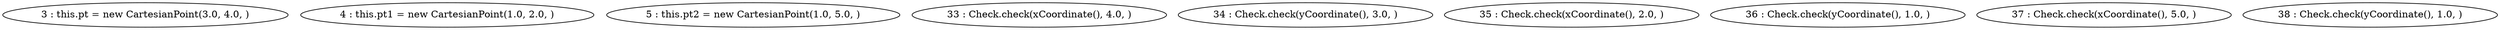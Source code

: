 digraph G {
"3 : this.pt = new CartesianPoint(3.0, 4.0, )"
"4 : this.pt1 = new CartesianPoint(1.0, 2.0, )"
"5 : this.pt2 = new CartesianPoint(1.0, 5.0, )"
"33 : Check.check(xCoordinate(), 4.0, )"
"34 : Check.check(yCoordinate(), 3.0, )"
"35 : Check.check(xCoordinate(), 2.0, )"
"36 : Check.check(yCoordinate(), 1.0, )"
"37 : Check.check(xCoordinate(), 5.0, )"
"38 : Check.check(yCoordinate(), 1.0, )"
}